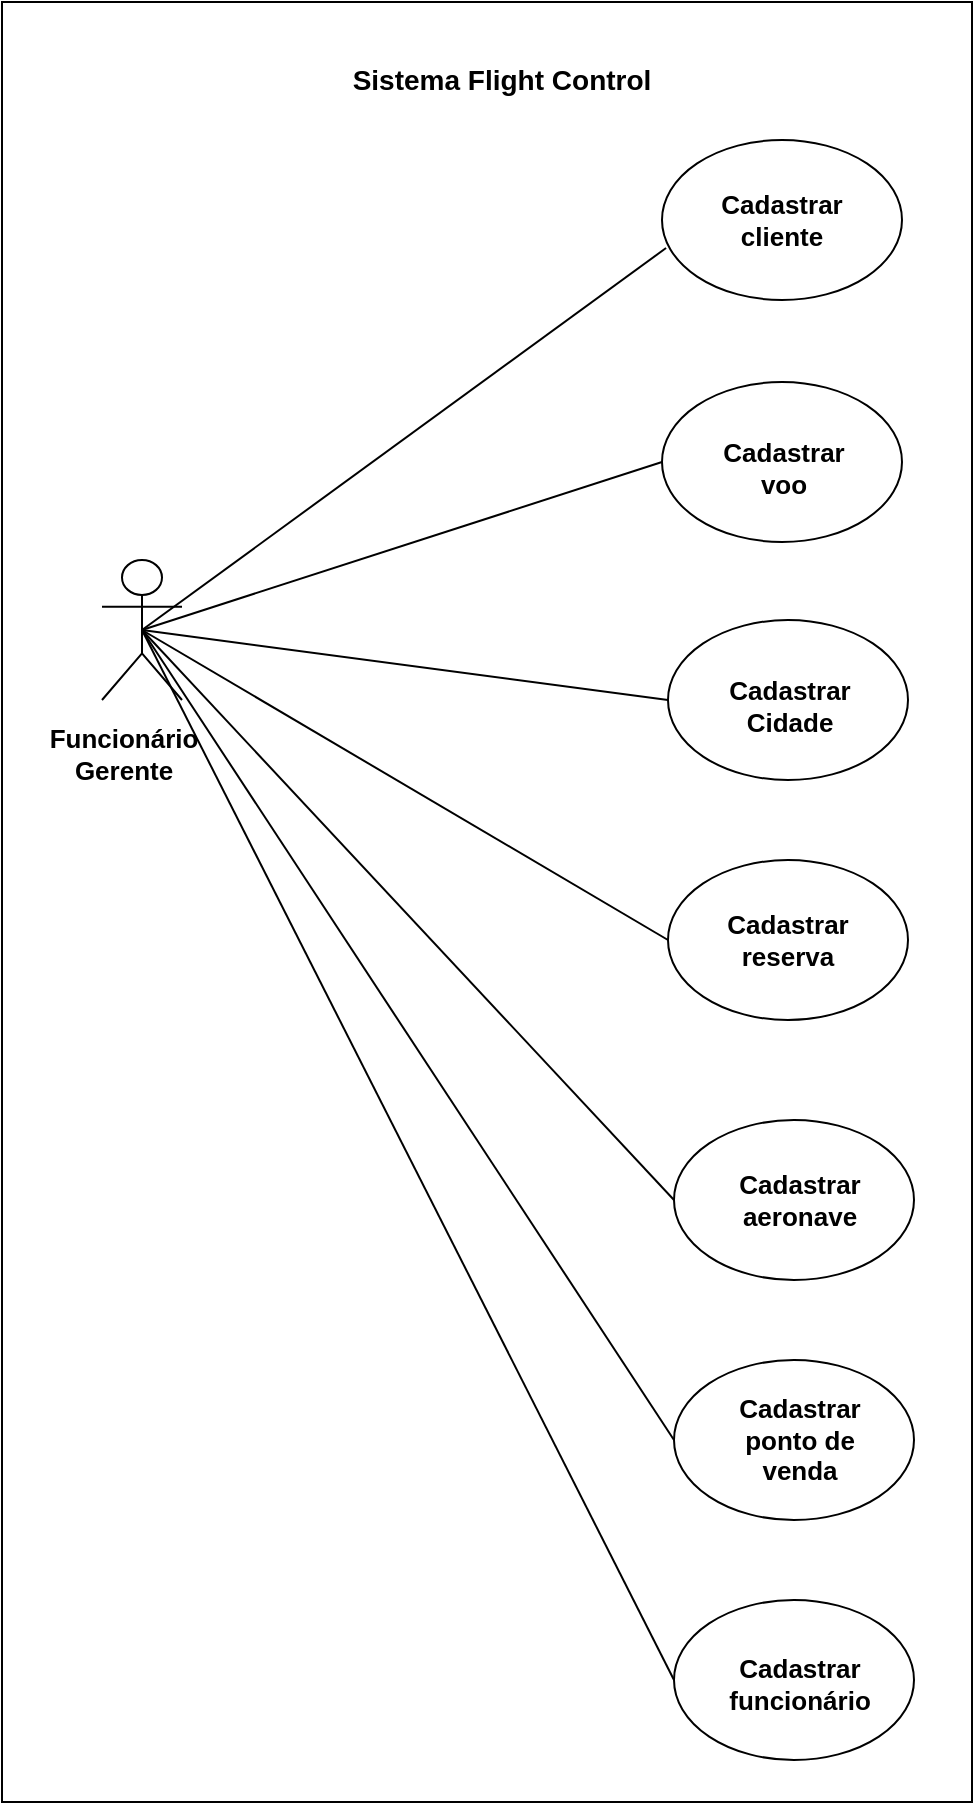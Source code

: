 <mxfile version="14.7.4" type="github">
  <diagram id="rXupBVqp45QyanCTLPGE" name="Page-1">
    <mxGraphModel dx="868" dy="1619" grid="1" gridSize="10" guides="1" tooltips="1" connect="1" arrows="1" fold="1" page="1" pageScale="1" pageWidth="827" pageHeight="1169" math="0" shadow="0">
      <root>
        <mxCell id="0" />
        <mxCell id="1" parent="0" />
        <mxCell id="VzS7enOmEXTkIAW0RBW0-4" value="" style="rounded=0;whiteSpace=wrap;html=1;" vertex="1" parent="1">
          <mxGeometry x="220" y="-679" width="485" height="900" as="geometry" />
        </mxCell>
        <mxCell id="VzS7enOmEXTkIAW0RBW0-5" value="Sistema Flight Control" style="text;html=1;strokeColor=none;fillColor=none;align=center;verticalAlign=middle;whiteSpace=wrap;rounded=0;fontStyle=1;fontSize=14;" vertex="1" parent="1">
          <mxGeometry x="390" y="-650" width="160" height="20" as="geometry" />
        </mxCell>
        <mxCell id="VzS7enOmEXTkIAW0RBW0-6" value="" style="shape=umlActor;verticalLabelPosition=bottom;verticalAlign=top;html=1;outlineConnect=0;fontSize=14;" vertex="1" parent="1">
          <mxGeometry x="270" y="-400" width="40" height="70" as="geometry" />
        </mxCell>
        <mxCell id="VzS7enOmEXTkIAW0RBW0-8" value="" style="ellipse;whiteSpace=wrap;html=1;fontSize=14;" vertex="1" parent="1">
          <mxGeometry x="550" y="-610" width="120" height="80" as="geometry" />
        </mxCell>
        <mxCell id="VzS7enOmEXTkIAW0RBW0-9" value="" style="ellipse;whiteSpace=wrap;html=1;fontSize=14;" vertex="1" parent="1">
          <mxGeometry x="550" y="-489" width="120" height="80" as="geometry" />
        </mxCell>
        <mxCell id="VzS7enOmEXTkIAW0RBW0-10" value="" style="ellipse;whiteSpace=wrap;html=1;fontSize=14;" vertex="1" parent="1">
          <mxGeometry x="553" y="-370" width="120" height="80" as="geometry" />
        </mxCell>
        <mxCell id="VzS7enOmEXTkIAW0RBW0-11" value="" style="ellipse;whiteSpace=wrap;html=1;fontSize=14;" vertex="1" parent="1">
          <mxGeometry x="553" y="-250" width="120" height="80" as="geometry" />
        </mxCell>
        <mxCell id="VzS7enOmEXTkIAW0RBW0-12" value="" style="ellipse;whiteSpace=wrap;html=1;fontSize=14;" vertex="1" parent="1">
          <mxGeometry x="556" y="-120" width="120" height="80" as="geometry" />
        </mxCell>
        <mxCell id="VzS7enOmEXTkIAW0RBW0-14" value="" style="ellipse;whiteSpace=wrap;html=1;fontSize=14;" vertex="1" parent="1">
          <mxGeometry x="556" width="120" height="80" as="geometry" />
        </mxCell>
        <mxCell id="VzS7enOmEXTkIAW0RBW0-15" value="" style="ellipse;whiteSpace=wrap;html=1;fontSize=14;" vertex="1" parent="1">
          <mxGeometry x="556" y="120" width="120" height="80" as="geometry" />
        </mxCell>
        <mxCell id="VzS7enOmEXTkIAW0RBW0-20" value="" style="endArrow=none;html=1;fontSize=14;entryX=0.017;entryY=0.675;entryDx=0;entryDy=0;entryPerimeter=0;exitX=0.5;exitY=0.5;exitDx=0;exitDy=0;exitPerimeter=0;" edge="1" parent="1" source="VzS7enOmEXTkIAW0RBW0-6" target="VzS7enOmEXTkIAW0RBW0-8">
          <mxGeometry width="50" height="50" relative="1" as="geometry">
            <mxPoint x="390" y="-450" as="sourcePoint" />
            <mxPoint x="440" y="-500" as="targetPoint" />
          </mxGeometry>
        </mxCell>
        <mxCell id="VzS7enOmEXTkIAW0RBW0-21" value="" style="endArrow=none;html=1;fontSize=14;entryX=0;entryY=0.5;entryDx=0;entryDy=0;exitX=0.5;exitY=0.5;exitDx=0;exitDy=0;exitPerimeter=0;" edge="1" parent="1" source="VzS7enOmEXTkIAW0RBW0-6" target="VzS7enOmEXTkIAW0RBW0-9">
          <mxGeometry width="50" height="50" relative="1" as="geometry">
            <mxPoint x="352" y="-371.606" as="sourcePoint" />
            <mxPoint x="562.04" y="-546" as="targetPoint" />
          </mxGeometry>
        </mxCell>
        <mxCell id="VzS7enOmEXTkIAW0RBW0-22" value="" style="endArrow=none;html=1;fontSize=14;entryX=0;entryY=0.5;entryDx=0;entryDy=0;exitX=0.5;exitY=0.5;exitDx=0;exitDy=0;exitPerimeter=0;" edge="1" parent="1" source="VzS7enOmEXTkIAW0RBW0-6" target="VzS7enOmEXTkIAW0RBW0-10">
          <mxGeometry width="50" height="50" relative="1" as="geometry">
            <mxPoint x="352" y="-366.667" as="sourcePoint" />
            <mxPoint x="560" y="-439" as="targetPoint" />
          </mxGeometry>
        </mxCell>
        <mxCell id="VzS7enOmEXTkIAW0RBW0-23" value="" style="endArrow=none;html=1;fontSize=14;entryX=0;entryY=0.5;entryDx=0;entryDy=0;exitX=0.5;exitY=0.5;exitDx=0;exitDy=0;exitPerimeter=0;" edge="1" parent="1" source="VzS7enOmEXTkIAW0RBW0-6" target="VzS7enOmEXTkIAW0RBW0-11">
          <mxGeometry width="50" height="50" relative="1" as="geometry">
            <mxPoint x="332" y="-355" as="sourcePoint" />
            <mxPoint x="563" y="-320" as="targetPoint" />
          </mxGeometry>
        </mxCell>
        <mxCell id="VzS7enOmEXTkIAW0RBW0-24" value="" style="endArrow=none;html=1;fontSize=14;exitX=0.5;exitY=0.5;exitDx=0;exitDy=0;exitPerimeter=0;entryX=0;entryY=0.5;entryDx=0;entryDy=0;" edge="1" parent="1" source="VzS7enOmEXTkIAW0RBW0-6" target="VzS7enOmEXTkIAW0RBW0-12">
          <mxGeometry width="50" height="50" relative="1" as="geometry">
            <mxPoint x="332" y="-355" as="sourcePoint" />
            <mxPoint x="563" y="-200" as="targetPoint" />
          </mxGeometry>
        </mxCell>
        <mxCell id="VzS7enOmEXTkIAW0RBW0-25" value="" style="endArrow=none;html=1;fontSize=14;entryX=0;entryY=0.5;entryDx=0;entryDy=0;exitX=0.5;exitY=0.5;exitDx=0;exitDy=0;exitPerimeter=0;" edge="1" parent="1" source="VzS7enOmEXTkIAW0RBW0-6" target="VzS7enOmEXTkIAW0RBW0-14">
          <mxGeometry width="50" height="50" relative="1" as="geometry">
            <mxPoint x="310" y="-370" as="sourcePoint" />
            <mxPoint x="566" y="-70" as="targetPoint" />
          </mxGeometry>
        </mxCell>
        <mxCell id="VzS7enOmEXTkIAW0RBW0-26" value="" style="endArrow=none;html=1;fontSize=14;entryX=0;entryY=0.5;entryDx=0;entryDy=0;" edge="1" parent="1" target="VzS7enOmEXTkIAW0RBW0-15">
          <mxGeometry width="50" height="50" relative="1" as="geometry">
            <mxPoint x="290" y="-365" as="sourcePoint" />
            <mxPoint x="566" y="50" as="targetPoint" />
          </mxGeometry>
        </mxCell>
        <mxCell id="VzS7enOmEXTkIAW0RBW0-36" value="Funcionário&lt;br&gt;Gerente" style="text;html=1;strokeColor=none;fillColor=none;align=center;verticalAlign=middle;whiteSpace=wrap;rounded=0;fontSize=13;fontStyle=1" vertex="1" parent="1">
          <mxGeometry x="261" y="-313" width="40" height="20" as="geometry" />
        </mxCell>
        <mxCell id="VzS7enOmEXTkIAW0RBW0-37" value="Cadastrar&lt;br&gt;cliente" style="text;html=1;strokeColor=none;fillColor=none;align=center;verticalAlign=middle;whiteSpace=wrap;rounded=0;fontSize=13;fontStyle=1" vertex="1" parent="1">
          <mxGeometry x="590" y="-580" width="40" height="20" as="geometry" />
        </mxCell>
        <mxCell id="VzS7enOmEXTkIAW0RBW0-38" value="Cadastrar&lt;br&gt;voo" style="text;html=1;strokeColor=none;fillColor=none;align=center;verticalAlign=middle;whiteSpace=wrap;rounded=0;fontSize=13;fontStyle=1" vertex="1" parent="1">
          <mxGeometry x="591" y="-456" width="40" height="20" as="geometry" />
        </mxCell>
        <mxCell id="VzS7enOmEXTkIAW0RBW0-39" value="Cadastrar&lt;br&gt;Cidade" style="text;html=1;strokeColor=none;fillColor=none;align=center;verticalAlign=middle;whiteSpace=wrap;rounded=0;fontSize=13;fontStyle=1" vertex="1" parent="1">
          <mxGeometry x="594" y="-337" width="40" height="20" as="geometry" />
        </mxCell>
        <mxCell id="VzS7enOmEXTkIAW0RBW0-42" value="Cadastrar&lt;br&gt;aeronave" style="text;html=1;strokeColor=none;fillColor=none;align=center;verticalAlign=middle;whiteSpace=wrap;rounded=0;fontSize=13;fontStyle=1" vertex="1" parent="1">
          <mxGeometry x="599" y="-90" width="40" height="20" as="geometry" />
        </mxCell>
        <mxCell id="VzS7enOmEXTkIAW0RBW0-43" value="Cadastrar&lt;br&gt;ponto de venda" style="text;html=1;strokeColor=none;fillColor=none;align=center;verticalAlign=middle;whiteSpace=wrap;rounded=0;fontSize=13;fontStyle=1" vertex="1" parent="1">
          <mxGeometry x="599" y="30" width="40" height="20" as="geometry" />
        </mxCell>
        <mxCell id="VzS7enOmEXTkIAW0RBW0-44" value="Cadastrar&lt;br&gt;funcionário" style="text;html=1;strokeColor=none;fillColor=none;align=center;verticalAlign=middle;whiteSpace=wrap;rounded=0;fontSize=13;fontStyle=1" vertex="1" parent="1">
          <mxGeometry x="599" y="152" width="40" height="20" as="geometry" />
        </mxCell>
        <mxCell id="VzS7enOmEXTkIAW0RBW0-45" value="Cadastrar&lt;br&gt;reserva&lt;br&gt;" style="text;html=1;strokeColor=none;fillColor=none;align=center;verticalAlign=middle;whiteSpace=wrap;rounded=0;fontSize=13;fontStyle=1" vertex="1" parent="1">
          <mxGeometry x="593" y="-220" width="40" height="20" as="geometry" />
        </mxCell>
      </root>
    </mxGraphModel>
  </diagram>
</mxfile>
